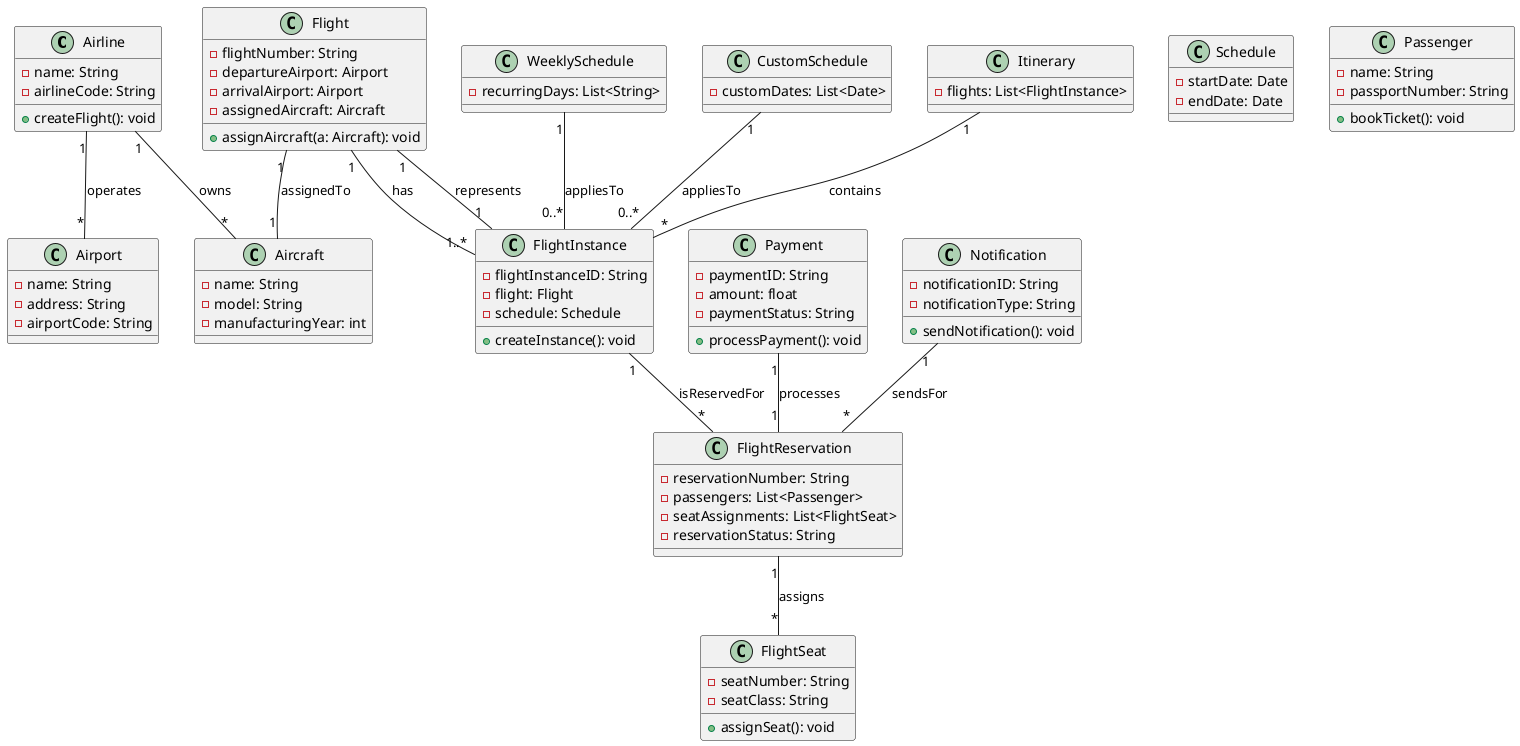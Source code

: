 @startuml class_diagram

class Airline {
  - name: String
  - airlineCode: String
  + createFlight(): void
}

class Airport {
  - name: String
  - address: String
  - airportCode: String
}

class Aircraft {
  - name: String
  - model: String
  - manufacturingYear: int
}

class Flight {
  - flightNumber: String
  - departureAirport: Airport
  - arrivalAirport: Airport
  - assignedAircraft: Aircraft
  + assignAircraft(a: Aircraft): void
}

class FlightInstance {
  - flightInstanceID: String
  - flight: Flight
  - schedule: Schedule
  + createInstance(): void
}

class Schedule {
  - startDate: Date
  - endDate: Date
}

class WeeklySchedule {
  - recurringDays: List<String>
}

class CustomSchedule {
  - customDates: List<Date>
}

class FlightReservation {
  - reservationNumber: String
  - passengers: List<Passenger>
  - seatAssignments: List<FlightSeat>
  - reservationStatus: String
}

class Itinerary {
  - flights: List<FlightInstance>
}

class FlightSeat {
  - seatNumber: String
  - seatClass: String
  + assignSeat(): void
}

class Payment {
  - paymentID: String
  - amount: float
  - paymentStatus: String
  + processPayment(): void
}

class Notification {
  - notificationID: String
  - notificationType: String
  + sendNotification(): void
}

class Passenger {
  - name: String
  - passportNumber: String
  + bookTicket(): void
}

Airline "1" -- "*" Airport: operates
Airline "1" -- "*" Aircraft: owns
Flight "1" -- "1..*" FlightInstance: has
FlightInstance "1" -- "1" Flight: represents
FlightInstance "1" -- "*" FlightReservation: isReservedFor
Flight "1" -- "1" Aircraft: assignedTo
FlightReservation "1" -- "*" FlightSeat: assigns
Itinerary "1" -- "*" FlightInstance: contains
Payment "1" -- "1" FlightReservation: processes
Notification "1" -- "*" FlightReservation: sendsFor

WeeklySchedule "1" -- "0..*" FlightInstance: appliesTo
CustomSchedule "1" -- "0..*" FlightInstance: appliesTo

@enduml
